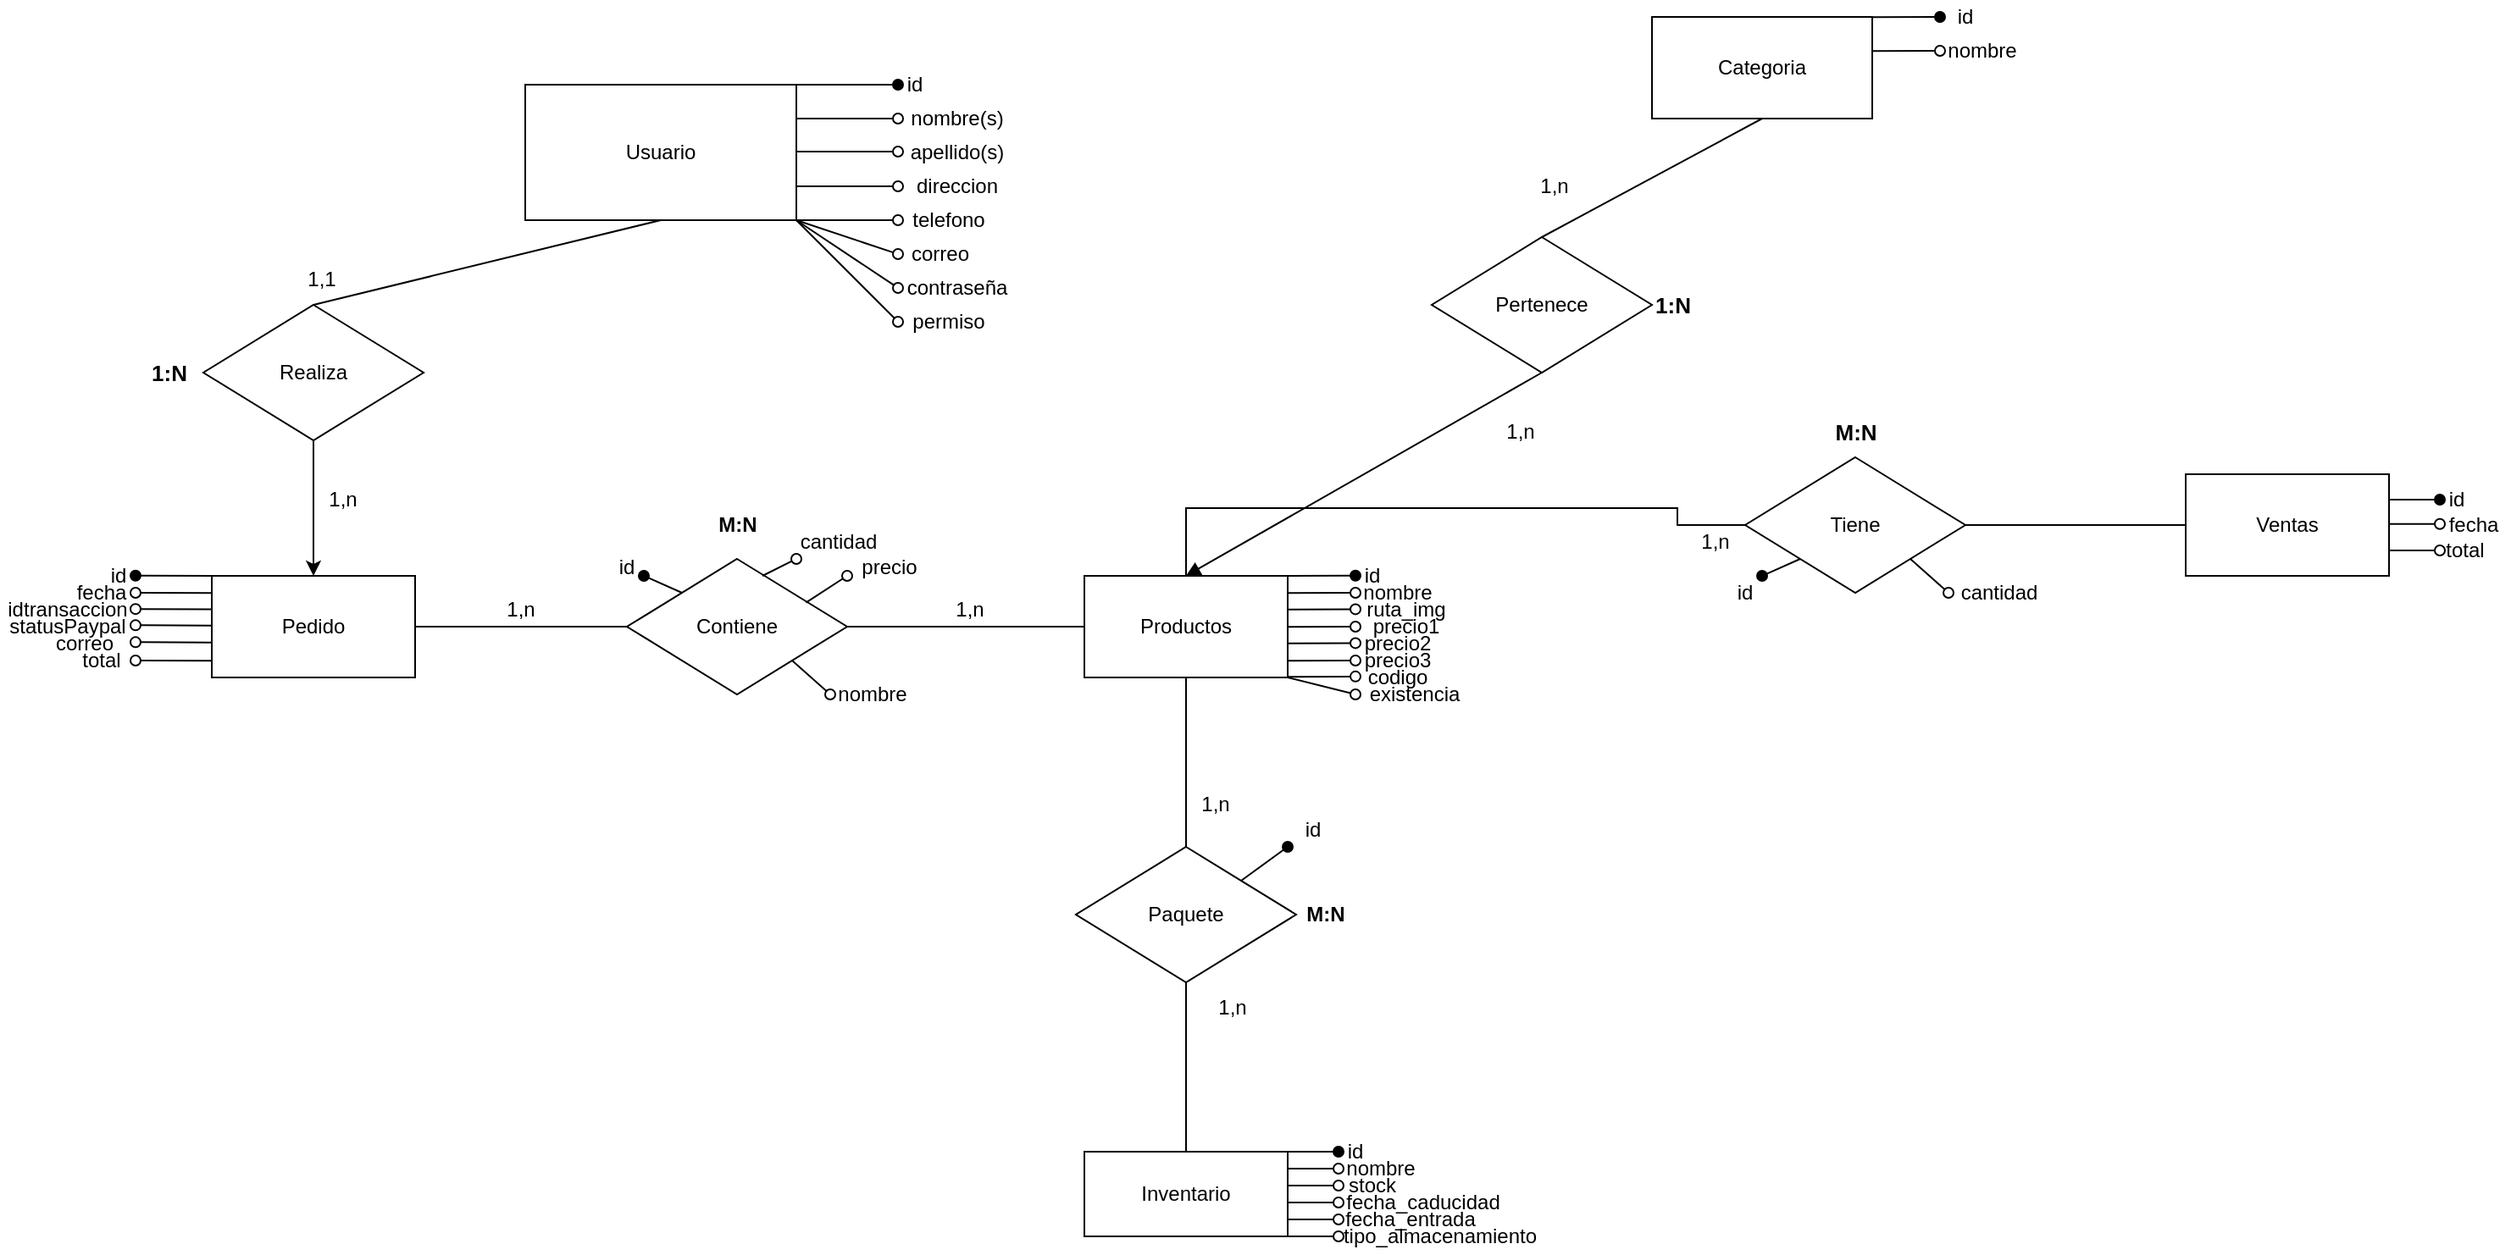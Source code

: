 <mxfile version="28.0.6">
  <diagram name="Page-1" id="q2z6MJXYa_UQ_8rIewh5">
    <mxGraphModel dx="727" dy="359" grid="1" gridSize="10" guides="1" tooltips="1" connect="1" arrows="1" fold="1" page="1" pageScale="1" pageWidth="850" pageHeight="1100" math="0" shadow="0">
      <root>
        <mxCell id="0" />
        <mxCell id="1" parent="0" />
        <mxCell id="UGpgBa6ZrkNbVxkZz9o0-1" style="rounded=0;orthogonalLoop=1;jettySize=auto;html=1;exitX=1;exitY=0;exitDx=0;exitDy=0;endArrow=oval;endFill=1;" edge="1" parent="1">
          <mxGeometry relative="1" as="geometry">
            <mxPoint x="560" y="90" as="targetPoint" />
            <mxPoint x="500" y="90" as="sourcePoint" />
          </mxGeometry>
        </mxCell>
        <mxCell id="UGpgBa6ZrkNbVxkZz9o0-2" style="rounded=0;orthogonalLoop=1;jettySize=auto;html=1;exitX=1;exitY=0;exitDx=0;exitDy=0;endArrow=oval;endFill=0;" edge="1" parent="1">
          <mxGeometry relative="1" as="geometry">
            <mxPoint x="560" y="110" as="targetPoint" />
            <mxPoint x="500" y="110" as="sourcePoint" />
          </mxGeometry>
        </mxCell>
        <mxCell id="UGpgBa6ZrkNbVxkZz9o0-3" style="rounded=0;orthogonalLoop=1;jettySize=auto;html=1;exitX=1;exitY=0;exitDx=0;exitDy=0;endArrow=oval;endFill=0;" edge="1" parent="1">
          <mxGeometry relative="1" as="geometry">
            <mxPoint x="560" y="129.5" as="targetPoint" />
            <mxPoint x="500" y="129.5" as="sourcePoint" />
          </mxGeometry>
        </mxCell>
        <mxCell id="UGpgBa6ZrkNbVxkZz9o0-4" style="rounded=0;orthogonalLoop=1;jettySize=auto;html=1;exitX=1;exitY=0;exitDx=0;exitDy=0;endArrow=oval;endFill=0;" edge="1" parent="1">
          <mxGeometry relative="1" as="geometry">
            <mxPoint x="560" y="150" as="targetPoint" />
            <mxPoint x="500" y="150" as="sourcePoint" />
          </mxGeometry>
        </mxCell>
        <mxCell id="UGpgBa6ZrkNbVxkZz9o0-5" style="rounded=0;orthogonalLoop=1;jettySize=auto;html=1;exitX=1;exitY=0;exitDx=0;exitDy=0;endArrow=oval;endFill=0;" edge="1" parent="1">
          <mxGeometry relative="1" as="geometry">
            <mxPoint x="560" y="170" as="targetPoint" />
            <mxPoint x="500" y="170" as="sourcePoint" />
          </mxGeometry>
        </mxCell>
        <mxCell id="UGpgBa6ZrkNbVxkZz9o0-6" style="rounded=0;orthogonalLoop=1;jettySize=auto;html=1;endArrow=oval;endFill=0;" edge="1" parent="1">
          <mxGeometry relative="1" as="geometry">
            <mxPoint x="560" y="190" as="targetPoint" />
            <mxPoint x="500" y="170" as="sourcePoint" />
          </mxGeometry>
        </mxCell>
        <mxCell id="UGpgBa6ZrkNbVxkZz9o0-7" style="rounded=0;orthogonalLoop=1;jettySize=auto;html=1;exitX=1;exitY=1;exitDx=0;exitDy=0;endArrow=oval;endFill=0;" edge="1" parent="1">
          <mxGeometry relative="1" as="geometry">
            <mxPoint x="560" y="210" as="targetPoint" />
            <mxPoint x="500" y="170" as="sourcePoint" />
          </mxGeometry>
        </mxCell>
        <mxCell id="UGpgBa6ZrkNbVxkZz9o0-8" style="rounded=0;orthogonalLoop=1;jettySize=auto;html=1;exitX=1;exitY=1;exitDx=0;exitDy=0;endArrow=oval;endFill=0;" edge="1" parent="1">
          <mxGeometry relative="1" as="geometry">
            <mxPoint x="560" y="230" as="targetPoint" />
            <mxPoint x="500" y="170" as="sourcePoint" />
          </mxGeometry>
        </mxCell>
        <mxCell id="UGpgBa6ZrkNbVxkZz9o0-9" value="id" style="text;strokeColor=none;align=center;fillColor=none;html=1;verticalAlign=middle;whiteSpace=wrap;rounded=0;" vertex="1" parent="1">
          <mxGeometry x="560" y="80" width="20" height="20" as="geometry" />
        </mxCell>
        <mxCell id="UGpgBa6ZrkNbVxkZz9o0-10" value="nombre(s)" style="text;strokeColor=none;align=center;fillColor=none;html=1;verticalAlign=middle;whiteSpace=wrap;rounded=0;" vertex="1" parent="1">
          <mxGeometry x="560" y="100" width="70" height="20" as="geometry" />
        </mxCell>
        <mxCell id="UGpgBa6ZrkNbVxkZz9o0-11" value="apellido(s)" style="text;strokeColor=none;align=center;fillColor=none;html=1;verticalAlign=middle;whiteSpace=wrap;rounded=0;" vertex="1" parent="1">
          <mxGeometry x="560" y="120" width="70" height="20" as="geometry" />
        </mxCell>
        <mxCell id="UGpgBa6ZrkNbVxkZz9o0-12" value="direccion" style="text;strokeColor=none;align=center;fillColor=none;html=1;verticalAlign=middle;whiteSpace=wrap;rounded=0;" vertex="1" parent="1">
          <mxGeometry x="560" y="140" width="70" height="20" as="geometry" />
        </mxCell>
        <mxCell id="UGpgBa6ZrkNbVxkZz9o0-13" value="telefono" style="text;strokeColor=none;align=center;fillColor=none;html=1;verticalAlign=middle;whiteSpace=wrap;rounded=0;" vertex="1" parent="1">
          <mxGeometry x="560" y="160" width="60" height="20" as="geometry" />
        </mxCell>
        <mxCell id="UGpgBa6ZrkNbVxkZz9o0-14" value="correo" style="text;strokeColor=none;align=center;fillColor=none;html=1;verticalAlign=middle;whiteSpace=wrap;rounded=0;" vertex="1" parent="1">
          <mxGeometry x="560" y="180" width="50" height="20" as="geometry" />
        </mxCell>
        <mxCell id="UGpgBa6ZrkNbVxkZz9o0-15" value="contraseña" style="text;strokeColor=none;align=center;fillColor=none;html=1;verticalAlign=middle;whiteSpace=wrap;rounded=0;" vertex="1" parent="1">
          <mxGeometry x="560" y="200" width="70" height="20" as="geometry" />
        </mxCell>
        <mxCell id="UGpgBa6ZrkNbVxkZz9o0-16" value="permiso" style="text;strokeColor=none;align=center;fillColor=none;html=1;verticalAlign=middle;whiteSpace=wrap;rounded=0;" vertex="1" parent="1">
          <mxGeometry x="560" y="220" width="60" height="20" as="geometry" />
        </mxCell>
        <mxCell id="UGpgBa6ZrkNbVxkZz9o0-17" style="rounded=0;orthogonalLoop=1;jettySize=auto;html=1;exitX=0.5;exitY=1;exitDx=0;exitDy=0;endArrow=none;startFill=0;entryX=0.5;entryY=0;entryDx=0;entryDy=0;" edge="1" parent="1" source="UGpgBa6ZrkNbVxkZz9o0-18" target="UGpgBa6ZrkNbVxkZz9o0-20">
          <mxGeometry relative="1" as="geometry">
            <mxPoint x="240" y="220" as="targetPoint" />
          </mxGeometry>
        </mxCell>
        <mxCell id="UGpgBa6ZrkNbVxkZz9o0-18" value="Usuario" style="whiteSpace=wrap;html=1;" vertex="1" parent="1">
          <mxGeometry x="340" y="90" width="160" height="80" as="geometry" />
        </mxCell>
        <mxCell id="UGpgBa6ZrkNbVxkZz9o0-19" style="edgeStyle=orthogonalEdgeStyle;rounded=0;orthogonalLoop=1;jettySize=auto;html=1;exitX=0.5;exitY=1;exitDx=0;exitDy=0;entryX=0.5;entryY=0;entryDx=0;entryDy=0;" edge="1" parent="1" source="UGpgBa6ZrkNbVxkZz9o0-20" target="UGpgBa6ZrkNbVxkZz9o0-25">
          <mxGeometry relative="1" as="geometry">
            <mxPoint x="215.143" y="380" as="targetPoint" />
          </mxGeometry>
        </mxCell>
        <mxCell id="UGpgBa6ZrkNbVxkZz9o0-20" value="Realiza" style="rhombus;whiteSpace=wrap;html=1;" vertex="1" parent="1">
          <mxGeometry x="150" y="220" width="130" height="80" as="geometry" />
        </mxCell>
        <mxCell id="UGpgBa6ZrkNbVxkZz9o0-21" value="1,1" style="text;strokeColor=none;align=center;fillColor=none;html=1;verticalAlign=middle;whiteSpace=wrap;rounded=0;" vertex="1" parent="1">
          <mxGeometry x="190" y="190" width="60" height="30" as="geometry" />
        </mxCell>
        <mxCell id="UGpgBa6ZrkNbVxkZz9o0-22" value="1:N" style="text;strokeColor=none;align=center;fillColor=none;html=1;verticalAlign=middle;whiteSpace=wrap;rounded=0;fontStyle=1;fontSize=13;" vertex="1" parent="1">
          <mxGeometry x="100" y="245" width="60" height="30" as="geometry" />
        </mxCell>
        <mxCell id="UGpgBa6ZrkNbVxkZz9o0-23" style="rounded=0;orthogonalLoop=1;jettySize=auto;html=1;exitX=0;exitY=0;exitDx=0;exitDy=0;endArrow=oval;endFill=1;" edge="1" parent="1" source="UGpgBa6ZrkNbVxkZz9o0-25">
          <mxGeometry relative="1" as="geometry">
            <mxPoint x="110" y="379.857" as="targetPoint" />
          </mxGeometry>
        </mxCell>
        <mxCell id="UGpgBa6ZrkNbVxkZz9o0-24" style="edgeStyle=orthogonalEdgeStyle;rounded=0;orthogonalLoop=1;jettySize=auto;html=1;exitX=1;exitY=0.5;exitDx=0;exitDy=0;endArrow=none;startFill=0;entryX=0;entryY=0.5;entryDx=0;entryDy=0;" edge="1" parent="1" source="UGpgBa6ZrkNbVxkZz9o0-25" target="UGpgBa6ZrkNbVxkZz9o0-36">
          <mxGeometry relative="1" as="geometry">
            <mxPoint x="400" y="410.143" as="targetPoint" />
          </mxGeometry>
        </mxCell>
        <mxCell id="UGpgBa6ZrkNbVxkZz9o0-25" value="Pedido" style="rounded=0;whiteSpace=wrap;html=1;" vertex="1" parent="1">
          <mxGeometry x="155" y="380" width="120" height="60" as="geometry" />
        </mxCell>
        <mxCell id="UGpgBa6ZrkNbVxkZz9o0-27" style="rounded=0;orthogonalLoop=1;jettySize=auto;html=1;exitX=0;exitY=0;exitDx=0;exitDy=0;endArrow=oval;endFill=0;" edge="1" parent="1">
          <mxGeometry relative="1" as="geometry">
            <mxPoint x="110" y="399.58" as="targetPoint" />
            <mxPoint x="155" y="399.723" as="sourcePoint" />
          </mxGeometry>
        </mxCell>
        <mxCell id="UGpgBa6ZrkNbVxkZz9o0-28" style="rounded=0;orthogonalLoop=1;jettySize=auto;html=1;exitX=0;exitY=0;exitDx=0;exitDy=0;endArrow=oval;endFill=0;" edge="1" parent="1">
          <mxGeometry relative="1" as="geometry">
            <mxPoint x="110" y="409.17" as="targetPoint" />
            <mxPoint x="155" y="409.313" as="sourcePoint" />
          </mxGeometry>
        </mxCell>
        <mxCell id="UGpgBa6ZrkNbVxkZz9o0-29" value="id" style="text;strokeColor=none;align=center;fillColor=none;html=1;verticalAlign=middle;whiteSpace=wrap;rounded=0;" vertex="1" parent="1">
          <mxGeometry x="90" y="370" width="20" height="20" as="geometry" />
        </mxCell>
        <mxCell id="UGpgBa6ZrkNbVxkZz9o0-30" value="fecha" style="text;strokeColor=none;align=center;fillColor=none;html=1;verticalAlign=middle;whiteSpace=wrap;rounded=0;" vertex="1" parent="1">
          <mxGeometry x="70" y="380" width="40" height="20" as="geometry" />
        </mxCell>
        <mxCell id="UGpgBa6ZrkNbVxkZz9o0-31" value="idtransaccion" style="text;strokeColor=none;align=center;fillColor=none;html=1;verticalAlign=middle;whiteSpace=wrap;rounded=0;" vertex="1" parent="1">
          <mxGeometry x="30" y="390" width="80" height="20" as="geometry" />
        </mxCell>
        <mxCell id="UGpgBa6ZrkNbVxkZz9o0-32" value="statusPaypal" style="text;strokeColor=none;align=center;fillColor=none;html=1;verticalAlign=middle;whiteSpace=wrap;rounded=0;" vertex="1" parent="1">
          <mxGeometry x="60" y="400" width="20" height="20" as="geometry" />
        </mxCell>
        <mxCell id="UGpgBa6ZrkNbVxkZz9o0-33" value="1,n" style="text;strokeColor=none;align=center;fillColor=none;html=1;verticalAlign=middle;whiteSpace=wrap;rounded=0;" vertex="1" parent="1">
          <mxGeometry x="215" y="320" width="35" height="30" as="geometry" />
        </mxCell>
        <mxCell id="UGpgBa6ZrkNbVxkZz9o0-34" style="rounded=0;orthogonalLoop=1;jettySize=auto;html=1;exitX=0;exitY=0;exitDx=0;exitDy=0;endArrow=oval;endFill=1;" edge="1" parent="1" source="UGpgBa6ZrkNbVxkZz9o0-36">
          <mxGeometry relative="1" as="geometry">
            <mxPoint x="410" y="380" as="targetPoint" />
          </mxGeometry>
        </mxCell>
        <mxCell id="UGpgBa6ZrkNbVxkZz9o0-35" style="edgeStyle=orthogonalEdgeStyle;rounded=0;orthogonalLoop=1;jettySize=auto;html=1;exitX=1;exitY=0.5;exitDx=0;exitDy=0;endArrow=none;startFill=0;entryX=0;entryY=0.5;entryDx=0;entryDy=0;" edge="1" parent="1" source="UGpgBa6ZrkNbVxkZz9o0-36" target="UGpgBa6ZrkNbVxkZz9o0-46">
          <mxGeometry relative="1" as="geometry">
            <mxPoint x="660" y="410.143" as="targetPoint" />
          </mxGeometry>
        </mxCell>
        <mxCell id="UGpgBa6ZrkNbVxkZz9o0-99" style="rounded=0;orthogonalLoop=1;jettySize=auto;html=1;exitX=1;exitY=1;exitDx=0;exitDy=0;endArrow=oval;endFill=0;" edge="1" parent="1" source="UGpgBa6ZrkNbVxkZz9o0-36">
          <mxGeometry relative="1" as="geometry">
            <mxPoint x="520" y="450" as="targetPoint" />
          </mxGeometry>
        </mxCell>
        <mxCell id="UGpgBa6ZrkNbVxkZz9o0-36" value="Contiene" style="rhombus;whiteSpace=wrap;html=1;" vertex="1" parent="1">
          <mxGeometry x="400" y="370" width="130" height="80" as="geometry" />
        </mxCell>
        <mxCell id="UGpgBa6ZrkNbVxkZz9o0-37" value="1,n" style="text;strokeColor=none;align=center;fillColor=none;html=1;verticalAlign=middle;whiteSpace=wrap;rounded=0;" vertex="1" parent="1">
          <mxGeometry x="320" y="385" width="35" height="30" as="geometry" />
        </mxCell>
        <mxCell id="UGpgBa6ZrkNbVxkZz9o0-38" value="id" style="text;strokeColor=none;align=center;fillColor=none;html=1;verticalAlign=middle;whiteSpace=wrap;rounded=0;" vertex="1" parent="1">
          <mxGeometry x="390" y="365" width="20" height="20" as="geometry" />
        </mxCell>
        <mxCell id="UGpgBa6ZrkNbVxkZz9o0-39" value="" style="endArrow=oval;startArrow=none;html=1;rounded=0;startFill=0;endFill=0;" edge="1" parent="1">
          <mxGeometry width="50" height="50" relative="1" as="geometry">
            <mxPoint x="480.003" y="379.997" as="sourcePoint" />
            <mxPoint x="500" y="370" as="targetPoint" />
          </mxGeometry>
        </mxCell>
        <mxCell id="UGpgBa6ZrkNbVxkZz9o0-40" value="cantidad" style="text;strokeColor=none;align=center;fillColor=none;html=1;verticalAlign=middle;whiteSpace=wrap;rounded=0;" vertex="1" parent="1">
          <mxGeometry x="500" y="350" width="50" height="20" as="geometry" />
        </mxCell>
        <mxCell id="UGpgBa6ZrkNbVxkZz9o0-41" value="" style="endArrow=oval;html=1;rounded=0;endFill=0;exitX=0.813;exitY=0.323;exitDx=0;exitDy=0;exitPerimeter=0;" edge="1" parent="1" source="UGpgBa6ZrkNbVxkZz9o0-36">
          <mxGeometry width="50" height="50" relative="1" as="geometry">
            <mxPoint x="510" y="390" as="sourcePoint" />
            <mxPoint x="530" y="380" as="targetPoint" />
          </mxGeometry>
        </mxCell>
        <mxCell id="UGpgBa6ZrkNbVxkZz9o0-42" value="precio" style="text;strokeColor=none;align=center;fillColor=none;html=1;verticalAlign=middle;whiteSpace=wrap;rounded=0;" vertex="1" parent="1">
          <mxGeometry x="530" y="365" width="50" height="20" as="geometry" />
        </mxCell>
        <mxCell id="UGpgBa6ZrkNbVxkZz9o0-43" style="rounded=0;orthogonalLoop=1;jettySize=auto;html=1;exitX=1;exitY=0;exitDx=0;exitDy=0;endArrow=oval;endFill=1;" edge="1" parent="1" source="UGpgBa6ZrkNbVxkZz9o0-46">
          <mxGeometry relative="1" as="geometry">
            <mxPoint x="830" y="379.857" as="targetPoint" />
          </mxGeometry>
        </mxCell>
        <mxCell id="UGpgBa6ZrkNbVxkZz9o0-44" style="rounded=0;orthogonalLoop=1;jettySize=auto;html=1;exitX=0.5;exitY=0;exitDx=0;exitDy=0;startArrow=block;startFill=1;endArrow=none;entryX=0.5;entryY=1;entryDx=0;entryDy=0;" edge="1" parent="1" source="UGpgBa6ZrkNbVxkZz9o0-46" target="UGpgBa6ZrkNbVxkZz9o0-57">
          <mxGeometry relative="1" as="geometry">
            <mxPoint x="920" y="270" as="targetPoint" />
          </mxGeometry>
        </mxCell>
        <mxCell id="UGpgBa6ZrkNbVxkZz9o0-45" style="edgeStyle=orthogonalEdgeStyle;rounded=0;orthogonalLoop=1;jettySize=auto;html=1;exitX=0.5;exitY=1;exitDx=0;exitDy=0;entryX=0.5;entryY=0;entryDx=0;entryDy=0;endArrow=none;startFill=0;" edge="1" parent="1" source="UGpgBa6ZrkNbVxkZz9o0-46" target="UGpgBa6ZrkNbVxkZz9o0-68">
          <mxGeometry relative="1" as="geometry">
            <mxPoint x="730" y="530" as="targetPoint" />
          </mxGeometry>
        </mxCell>
        <mxCell id="UGpgBa6ZrkNbVxkZz9o0-109" style="edgeStyle=orthogonalEdgeStyle;rounded=0;orthogonalLoop=1;jettySize=auto;html=1;exitX=0.5;exitY=0;exitDx=0;exitDy=0;endArrow=none;endFill=0;entryX=0;entryY=0.5;entryDx=0;entryDy=0;" edge="1" parent="1" source="UGpgBa6ZrkNbVxkZz9o0-46" target="UGpgBa6ZrkNbVxkZz9o0-110">
          <mxGeometry relative="1" as="geometry">
            <mxPoint x="1050" y="350" as="targetPoint" />
            <Array as="points">
              <mxPoint x="730" y="340" />
              <mxPoint x="1020" y="340" />
              <mxPoint x="1020" y="350" />
            </Array>
          </mxGeometry>
        </mxCell>
        <mxCell id="UGpgBa6ZrkNbVxkZz9o0-46" value="Productos" style="rounded=0;whiteSpace=wrap;html=1;" vertex="1" parent="1">
          <mxGeometry x="670" y="380" width="120" height="60" as="geometry" />
        </mxCell>
        <mxCell id="UGpgBa6ZrkNbVxkZz9o0-47" value="id" style="text;strokeColor=none;align=center;fillColor=none;html=1;verticalAlign=middle;whiteSpace=wrap;rounded=0;" vertex="1" parent="1">
          <mxGeometry x="830" y="370" width="20" height="20" as="geometry" />
        </mxCell>
        <mxCell id="UGpgBa6ZrkNbVxkZz9o0-48" style="rounded=0;orthogonalLoop=1;jettySize=auto;html=1;exitX=1;exitY=0;exitDx=0;exitDy=0;endArrow=oval;endFill=0;" edge="1" parent="1">
          <mxGeometry relative="1" as="geometry">
            <mxPoint x="830" y="390" as="targetPoint" />
            <mxPoint x="790" y="390.143" as="sourcePoint" />
          </mxGeometry>
        </mxCell>
        <mxCell id="UGpgBa6ZrkNbVxkZz9o0-49" style="rounded=0;orthogonalLoop=1;jettySize=auto;html=1;exitX=1;exitY=0;exitDx=0;exitDy=0;endArrow=oval;endFill=0;" edge="1" parent="1">
          <mxGeometry relative="1" as="geometry">
            <mxPoint x="830" y="399.71" as="targetPoint" />
            <mxPoint x="790" y="399.853" as="sourcePoint" />
          </mxGeometry>
        </mxCell>
        <mxCell id="UGpgBa6ZrkNbVxkZz9o0-50" style="rounded=0;orthogonalLoop=1;jettySize=auto;html=1;exitX=1;exitY=0;exitDx=0;exitDy=0;endArrow=oval;endFill=0;" edge="1" parent="1">
          <mxGeometry relative="1" as="geometry">
            <mxPoint x="830" y="410" as="targetPoint" />
            <mxPoint x="790" y="410.143" as="sourcePoint" />
          </mxGeometry>
        </mxCell>
        <mxCell id="UGpgBa6ZrkNbVxkZz9o0-51" style="rounded=0;orthogonalLoop=1;jettySize=auto;html=1;exitX=1;exitY=0;exitDx=0;exitDy=0;endArrow=oval;endFill=0;" edge="1" parent="1">
          <mxGeometry relative="1" as="geometry">
            <mxPoint x="830" y="419.71" as="targetPoint" />
            <mxPoint x="790" y="419.853" as="sourcePoint" />
          </mxGeometry>
        </mxCell>
        <mxCell id="UGpgBa6ZrkNbVxkZz9o0-52" value="nombre" style="text;strokeColor=none;align=center;fillColor=none;html=1;verticalAlign=middle;whiteSpace=wrap;rounded=0;" vertex="1" parent="1">
          <mxGeometry x="830" y="380" width="50" height="20" as="geometry" />
        </mxCell>
        <mxCell id="UGpgBa6ZrkNbVxkZz9o0-53" value="ruta_img" style="text;strokeColor=none;align=center;fillColor=none;html=1;verticalAlign=middle;whiteSpace=wrap;rounded=0;" vertex="1" parent="1">
          <mxGeometry x="830" y="390" width="60" height="20" as="geometry" />
        </mxCell>
        <mxCell id="UGpgBa6ZrkNbVxkZz9o0-54" value="precio1" style="text;strokeColor=none;align=center;fillColor=none;html=1;verticalAlign=middle;whiteSpace=wrap;rounded=0;" vertex="1" parent="1">
          <mxGeometry x="840" y="400" width="40" height="20" as="geometry" />
        </mxCell>
        <mxCell id="UGpgBa6ZrkNbVxkZz9o0-55" value="precio2" style="text;strokeColor=none;align=center;fillColor=none;html=1;verticalAlign=middle;whiteSpace=wrap;rounded=0;" vertex="1" parent="1">
          <mxGeometry x="835" y="410" width="40" height="20" as="geometry" />
        </mxCell>
        <mxCell id="UGpgBa6ZrkNbVxkZz9o0-56" style="rounded=0;orthogonalLoop=1;jettySize=auto;html=1;exitX=0.5;exitY=0;exitDx=0;exitDy=0;endArrow=none;startFill=0;entryX=0.5;entryY=1;entryDx=0;entryDy=0;" edge="1" parent="1" source="UGpgBa6ZrkNbVxkZz9o0-57" target="UGpgBa6ZrkNbVxkZz9o0-62">
          <mxGeometry relative="1" as="geometry">
            <mxPoint x="1000" y="140" as="targetPoint" />
          </mxGeometry>
        </mxCell>
        <mxCell id="UGpgBa6ZrkNbVxkZz9o0-57" value="Pertenece" style="rhombus;whiteSpace=wrap;html=1;" vertex="1" parent="1">
          <mxGeometry x="875" y="180" width="130" height="80" as="geometry" />
        </mxCell>
        <mxCell id="UGpgBa6ZrkNbVxkZz9o0-58" value="1,n" style="text;strokeColor=none;align=center;fillColor=none;html=1;verticalAlign=middle;whiteSpace=wrap;rounded=0;" vertex="1" parent="1">
          <mxGeometry x="585" y="385" width="35" height="30" as="geometry" />
        </mxCell>
        <mxCell id="UGpgBa6ZrkNbVxkZz9o0-59" value="1,n" style="text;strokeColor=none;align=center;fillColor=none;html=1;verticalAlign=middle;whiteSpace=wrap;rounded=0;" vertex="1" parent="1">
          <mxGeometry x="910" y="280" width="35" height="30" as="geometry" />
        </mxCell>
        <mxCell id="UGpgBa6ZrkNbVxkZz9o0-60" value="1,n" style="text;strokeColor=none;align=center;fillColor=none;html=1;verticalAlign=middle;whiteSpace=wrap;rounded=0;" vertex="1" parent="1">
          <mxGeometry x="930" y="135" width="35" height="30" as="geometry" />
        </mxCell>
        <mxCell id="UGpgBa6ZrkNbVxkZz9o0-61" value="1:N" style="text;strokeColor=none;align=center;fillColor=none;html=1;verticalAlign=middle;whiteSpace=wrap;rounded=0;fontStyle=1;fontSize=13;" vertex="1" parent="1">
          <mxGeometry x="1005" y="205" width="25" height="30" as="geometry" />
        </mxCell>
        <mxCell id="UGpgBa6ZrkNbVxkZz9o0-62" value="Categoria" style="rounded=0;whiteSpace=wrap;html=1;" vertex="1" parent="1">
          <mxGeometry x="1005" y="50" width="130" height="60" as="geometry" />
        </mxCell>
        <mxCell id="UGpgBa6ZrkNbVxkZz9o0-63" style="rounded=0;orthogonalLoop=1;jettySize=auto;html=1;exitX=1;exitY=0;exitDx=0;exitDy=0;endArrow=oval;endFill=1;" edge="1" parent="1">
          <mxGeometry relative="1" as="geometry">
            <mxPoint x="1175" y="50" as="targetPoint" />
            <mxPoint x="1135" y="50.143" as="sourcePoint" />
          </mxGeometry>
        </mxCell>
        <mxCell id="UGpgBa6ZrkNbVxkZz9o0-64" style="rounded=0;orthogonalLoop=1;jettySize=auto;html=1;exitX=1;exitY=0;exitDx=0;exitDy=0;endArrow=oval;endFill=0;" edge="1" parent="1">
          <mxGeometry relative="1" as="geometry">
            <mxPoint x="1175" y="70" as="targetPoint" />
            <mxPoint x="1135" y="70.143" as="sourcePoint" />
          </mxGeometry>
        </mxCell>
        <mxCell id="UGpgBa6ZrkNbVxkZz9o0-65" value="id" style="text;strokeColor=none;align=center;fillColor=none;html=1;verticalAlign=middle;whiteSpace=wrap;rounded=0;" vertex="1" parent="1">
          <mxGeometry x="1180" y="40" width="20" height="20" as="geometry" />
        </mxCell>
        <mxCell id="UGpgBa6ZrkNbVxkZz9o0-66" value="nombre" style="text;strokeColor=none;align=center;fillColor=none;html=1;verticalAlign=middle;whiteSpace=wrap;rounded=0;" vertex="1" parent="1">
          <mxGeometry x="1180" y="60" width="40" height="20" as="geometry" />
        </mxCell>
        <mxCell id="UGpgBa6ZrkNbVxkZz9o0-67" style="rounded=0;orthogonalLoop=1;jettySize=auto;html=1;exitX=1;exitY=0;exitDx=0;exitDy=0;endArrow=oval;endFill=1;" edge="1" parent="1" source="UGpgBa6ZrkNbVxkZz9o0-68">
          <mxGeometry relative="1" as="geometry">
            <mxPoint x="790" y="540" as="targetPoint" />
          </mxGeometry>
        </mxCell>
        <mxCell id="UGpgBa6ZrkNbVxkZz9o0-68" value="Paquete" style="rhombus;whiteSpace=wrap;html=1;" vertex="1" parent="1">
          <mxGeometry x="665" y="540" width="130" height="80" as="geometry" />
        </mxCell>
        <mxCell id="UGpgBa6ZrkNbVxkZz9o0-69" style="edgeStyle=orthogonalEdgeStyle;rounded=0;orthogonalLoop=1;jettySize=auto;html=1;entryX=0.5;entryY=1;entryDx=0;entryDy=0;endArrow=none;startFill=0;" edge="1" parent="1" source="UGpgBa6ZrkNbVxkZz9o0-71" target="UGpgBa6ZrkNbVxkZz9o0-68">
          <mxGeometry relative="1" as="geometry" />
        </mxCell>
        <mxCell id="UGpgBa6ZrkNbVxkZz9o0-70" style="rounded=0;orthogonalLoop=1;jettySize=auto;html=1;exitX=1;exitY=0;exitDx=0;exitDy=0;endArrow=oval;endFill=1;" edge="1" parent="1" source="UGpgBa6ZrkNbVxkZz9o0-71">
          <mxGeometry relative="1" as="geometry">
            <mxPoint x="820" y="720" as="targetPoint" />
          </mxGeometry>
        </mxCell>
        <mxCell id="UGpgBa6ZrkNbVxkZz9o0-71" value="Inventario" style="rounded=0;whiteSpace=wrap;html=1;" vertex="1" parent="1">
          <mxGeometry x="670" y="720" width="120" height="50" as="geometry" />
        </mxCell>
        <mxCell id="UGpgBa6ZrkNbVxkZz9o0-72" value="id" style="text;strokeColor=none;align=center;fillColor=none;html=1;verticalAlign=middle;whiteSpace=wrap;rounded=0;" vertex="1" parent="1">
          <mxGeometry x="795" y="520" width="20" height="20" as="geometry" />
        </mxCell>
        <mxCell id="UGpgBa6ZrkNbVxkZz9o0-73" value="1,n" style="text;strokeColor=none;align=center;fillColor=none;html=1;verticalAlign=middle;whiteSpace=wrap;rounded=0;" vertex="1" parent="1">
          <mxGeometry x="730" y="500" width="35" height="30" as="geometry" />
        </mxCell>
        <mxCell id="UGpgBa6ZrkNbVxkZz9o0-74" value="1,n" style="text;strokeColor=none;align=center;fillColor=none;html=1;verticalAlign=middle;whiteSpace=wrap;rounded=0;" vertex="1" parent="1">
          <mxGeometry x="740" y="620" width="35" height="30" as="geometry" />
        </mxCell>
        <mxCell id="UGpgBa6ZrkNbVxkZz9o0-75" value="M:N" style="text;strokeColor=none;align=center;fillColor=none;html=1;verticalAlign=middle;whiteSpace=wrap;rounded=0;fontStyle=1" vertex="1" parent="1">
          <mxGeometry x="800" y="565" width="25" height="30" as="geometry" />
        </mxCell>
        <mxCell id="UGpgBa6ZrkNbVxkZz9o0-76" value="M:N" style="text;strokeColor=none;align=center;fillColor=none;html=1;verticalAlign=middle;whiteSpace=wrap;rounded=0;fontStyle=1" vertex="1" parent="1">
          <mxGeometry x="453" y="335" width="25" height="30" as="geometry" />
        </mxCell>
        <mxCell id="UGpgBa6ZrkNbVxkZz9o0-77" style="rounded=0;orthogonalLoop=1;jettySize=auto;html=1;exitX=1;exitY=0;exitDx=0;exitDy=0;endArrow=oval;endFill=0;" edge="1" parent="1">
          <mxGeometry relative="1" as="geometry">
            <mxPoint x="820" y="730" as="targetPoint" />
            <mxPoint x="790" y="730" as="sourcePoint" />
          </mxGeometry>
        </mxCell>
        <mxCell id="UGpgBa6ZrkNbVxkZz9o0-78" style="rounded=0;orthogonalLoop=1;jettySize=auto;html=1;exitX=1;exitY=0;exitDx=0;exitDy=0;endArrow=oval;endFill=0;" edge="1" parent="1">
          <mxGeometry relative="1" as="geometry">
            <mxPoint x="820" y="740" as="targetPoint" />
            <mxPoint x="790" y="740" as="sourcePoint" />
          </mxGeometry>
        </mxCell>
        <mxCell id="UGpgBa6ZrkNbVxkZz9o0-79" style="rounded=0;orthogonalLoop=1;jettySize=auto;html=1;exitX=1;exitY=0;exitDx=0;exitDy=0;endArrow=oval;endFill=0;" edge="1" parent="1">
          <mxGeometry relative="1" as="geometry">
            <mxPoint x="820" y="750" as="targetPoint" />
            <mxPoint x="790" y="750" as="sourcePoint" />
          </mxGeometry>
        </mxCell>
        <mxCell id="UGpgBa6ZrkNbVxkZz9o0-80" style="rounded=0;orthogonalLoop=1;jettySize=auto;html=1;exitX=1;exitY=0;exitDx=0;exitDy=0;endArrow=oval;endFill=0;" edge="1" parent="1">
          <mxGeometry relative="1" as="geometry">
            <mxPoint x="820" y="760" as="targetPoint" />
            <mxPoint x="790" y="760" as="sourcePoint" />
          </mxGeometry>
        </mxCell>
        <mxCell id="UGpgBa6ZrkNbVxkZz9o0-81" style="rounded=0;orthogonalLoop=1;jettySize=auto;html=1;exitX=1;exitY=0;exitDx=0;exitDy=0;endArrow=oval;endFill=0;" edge="1" parent="1">
          <mxGeometry relative="1" as="geometry">
            <mxPoint x="820" y="770" as="targetPoint" />
            <mxPoint x="790" y="770" as="sourcePoint" />
          </mxGeometry>
        </mxCell>
        <mxCell id="UGpgBa6ZrkNbVxkZz9o0-82" value="id" style="text;strokeColor=none;align=center;fillColor=none;html=1;verticalAlign=middle;whiteSpace=wrap;rounded=0;" vertex="1" parent="1">
          <mxGeometry x="820" y="710" width="20" height="20" as="geometry" />
        </mxCell>
        <mxCell id="UGpgBa6ZrkNbVxkZz9o0-83" value="nombre" style="text;strokeColor=none;align=center;fillColor=none;html=1;verticalAlign=middle;whiteSpace=wrap;rounded=0;" vertex="1" parent="1">
          <mxGeometry x="825" y="720" width="40" height="20" as="geometry" />
        </mxCell>
        <mxCell id="UGpgBa6ZrkNbVxkZz9o0-84" value="stock" style="text;strokeColor=none;align=center;fillColor=none;html=1;verticalAlign=middle;whiteSpace=wrap;rounded=0;" vertex="1" parent="1">
          <mxGeometry x="820" y="730" width="40" height="20" as="geometry" />
        </mxCell>
        <mxCell id="UGpgBa6ZrkNbVxkZz9o0-85" value="fecha_caducidad" style="text;strokeColor=none;align=center;fillColor=none;html=1;verticalAlign=middle;whiteSpace=wrap;rounded=0;" vertex="1" parent="1">
          <mxGeometry x="825" y="740" width="90" height="20" as="geometry" />
        </mxCell>
        <mxCell id="UGpgBa6ZrkNbVxkZz9o0-86" value="fecha_entrada" style="text;strokeColor=none;align=center;fillColor=none;html=1;verticalAlign=middle;whiteSpace=wrap;rounded=0;" vertex="1" parent="1">
          <mxGeometry x="825" y="750" width="75" height="20" as="geometry" />
        </mxCell>
        <mxCell id="UGpgBa6ZrkNbVxkZz9o0-87" value="tipo_almacenamiento" style="text;strokeColor=none;align=center;fillColor=none;html=1;verticalAlign=middle;whiteSpace=wrap;rounded=0;" vertex="1" parent="1">
          <mxGeometry x="820" y="760" width="120" height="20" as="geometry" />
        </mxCell>
        <mxCell id="UGpgBa6ZrkNbVxkZz9o0-92" style="rounded=0;orthogonalLoop=1;jettySize=auto;html=1;exitX=0;exitY=0;exitDx=0;exitDy=0;endArrow=oval;endFill=0;" edge="1" parent="1">
          <mxGeometry relative="1" as="geometry">
            <mxPoint x="110" y="419.17" as="targetPoint" />
            <mxPoint x="155" y="419.313" as="sourcePoint" />
          </mxGeometry>
        </mxCell>
        <mxCell id="UGpgBa6ZrkNbVxkZz9o0-93" value="correo" style="text;strokeColor=none;align=center;fillColor=none;html=1;verticalAlign=middle;whiteSpace=wrap;rounded=0;" vertex="1" parent="1">
          <mxGeometry x="60" y="410" width="40" height="20" as="geometry" />
        </mxCell>
        <mxCell id="UGpgBa6ZrkNbVxkZz9o0-94" style="rounded=0;orthogonalLoop=1;jettySize=auto;html=1;exitX=0;exitY=0;exitDx=0;exitDy=0;endArrow=oval;endFill=0;" edge="1" parent="1">
          <mxGeometry relative="1" as="geometry">
            <mxPoint x="110" y="430" as="targetPoint" />
            <mxPoint x="155" y="430.143" as="sourcePoint" />
          </mxGeometry>
        </mxCell>
        <mxCell id="UGpgBa6ZrkNbVxkZz9o0-95" value="total" style="text;strokeColor=none;align=center;fillColor=none;html=1;verticalAlign=middle;whiteSpace=wrap;rounded=0;" vertex="1" parent="1">
          <mxGeometry x="70" y="420" width="40" height="20" as="geometry" />
        </mxCell>
        <mxCell id="UGpgBa6ZrkNbVxkZz9o0-98" style="rounded=0;orthogonalLoop=1;jettySize=auto;html=1;exitX=1;exitY=1;exitDx=0;exitDy=0;" edge="1" parent="1" source="UGpgBa6ZrkNbVxkZz9o0-36" target="UGpgBa6ZrkNbVxkZz9o0-36">
          <mxGeometry relative="1" as="geometry" />
        </mxCell>
        <mxCell id="UGpgBa6ZrkNbVxkZz9o0-100" value="nombre" style="text;strokeColor=none;align=center;fillColor=none;html=1;verticalAlign=middle;whiteSpace=wrap;rounded=0;" vertex="1" parent="1">
          <mxGeometry x="520" y="440" width="50" height="20" as="geometry" />
        </mxCell>
        <mxCell id="UGpgBa6ZrkNbVxkZz9o0-101" style="rounded=0;orthogonalLoop=1;jettySize=auto;html=1;exitX=1;exitY=0;exitDx=0;exitDy=0;endArrow=oval;endFill=0;" edge="1" parent="1">
          <mxGeometry relative="1" as="geometry">
            <mxPoint x="830" y="430" as="targetPoint" />
            <mxPoint x="790" y="430.143" as="sourcePoint" />
          </mxGeometry>
        </mxCell>
        <mxCell id="UGpgBa6ZrkNbVxkZz9o0-102" value="precio3" style="text;strokeColor=none;align=center;fillColor=none;html=1;verticalAlign=middle;whiteSpace=wrap;rounded=0;" vertex="1" parent="1">
          <mxGeometry x="835" y="420" width="40" height="20" as="geometry" />
        </mxCell>
        <mxCell id="UGpgBa6ZrkNbVxkZz9o0-103" style="rounded=0;orthogonalLoop=1;jettySize=auto;html=1;exitX=1;exitY=0;exitDx=0;exitDy=0;endArrow=oval;endFill=0;" edge="1" parent="1">
          <mxGeometry relative="1" as="geometry">
            <mxPoint x="830" y="439.43" as="targetPoint" />
            <mxPoint x="790" y="439.573" as="sourcePoint" />
          </mxGeometry>
        </mxCell>
        <mxCell id="UGpgBa6ZrkNbVxkZz9o0-104" value="codigo" style="text;strokeColor=none;align=center;fillColor=none;html=1;verticalAlign=middle;whiteSpace=wrap;rounded=0;" vertex="1" parent="1">
          <mxGeometry x="830" y="430" width="50" height="20" as="geometry" />
        </mxCell>
        <mxCell id="UGpgBa6ZrkNbVxkZz9o0-105" style="rounded=0;orthogonalLoop=1;jettySize=auto;html=1;exitX=1;exitY=1;exitDx=0;exitDy=0;endArrow=oval;endFill=0;" edge="1" parent="1" source="UGpgBa6ZrkNbVxkZz9o0-46">
          <mxGeometry relative="1" as="geometry">
            <mxPoint x="830" y="450" as="targetPoint" />
            <mxPoint x="790" y="450.143" as="sourcePoint" />
          </mxGeometry>
        </mxCell>
        <mxCell id="UGpgBa6ZrkNbVxkZz9o0-108" value="existencia" style="text;strokeColor=none;align=center;fillColor=none;html=1;verticalAlign=middle;whiteSpace=wrap;rounded=0;" vertex="1" parent="1">
          <mxGeometry x="830" y="440" width="70" height="20" as="geometry" />
        </mxCell>
        <mxCell id="UGpgBa6ZrkNbVxkZz9o0-117" style="edgeStyle=orthogonalEdgeStyle;rounded=0;orthogonalLoop=1;jettySize=auto;html=1;exitX=1;exitY=0.5;exitDx=0;exitDy=0;endArrow=none;endFill=0;entryX=0;entryY=0.5;entryDx=0;entryDy=0;" edge="1" parent="1" source="UGpgBa6ZrkNbVxkZz9o0-110" target="UGpgBa6ZrkNbVxkZz9o0-118">
          <mxGeometry relative="1" as="geometry">
            <mxPoint x="1300" y="350" as="targetPoint" />
          </mxGeometry>
        </mxCell>
        <mxCell id="UGpgBa6ZrkNbVxkZz9o0-110" value="Tiene" style="rhombus;whiteSpace=wrap;html=1;" vertex="1" parent="1">
          <mxGeometry x="1060" y="310" width="130" height="80" as="geometry" />
        </mxCell>
        <mxCell id="UGpgBa6ZrkNbVxkZz9o0-111" style="rounded=0;orthogonalLoop=1;jettySize=auto;html=1;exitX=0;exitY=1;exitDx=0;exitDy=0;endArrow=oval;endFill=1;" edge="1" parent="1" source="UGpgBa6ZrkNbVxkZz9o0-110">
          <mxGeometry relative="1" as="geometry">
            <mxPoint x="1070" y="380" as="targetPoint" />
            <mxPoint x="1060" y="410.143" as="sourcePoint" />
          </mxGeometry>
        </mxCell>
        <mxCell id="UGpgBa6ZrkNbVxkZz9o0-112" value="id" style="text;strokeColor=none;align=center;fillColor=none;html=1;verticalAlign=middle;whiteSpace=wrap;rounded=0;" vertex="1" parent="1">
          <mxGeometry x="1050" y="380" width="20" height="20" as="geometry" />
        </mxCell>
        <mxCell id="UGpgBa6ZrkNbVxkZz9o0-113" style="rounded=0;orthogonalLoop=1;jettySize=auto;html=1;exitX=1;exitY=1;exitDx=0;exitDy=0;endArrow=oval;endFill=0;" edge="1" parent="1" source="UGpgBa6ZrkNbVxkZz9o0-110">
          <mxGeometry relative="1" as="geometry">
            <mxPoint x="1180" y="390" as="targetPoint" />
            <mxPoint x="1140" y="430.143" as="sourcePoint" />
          </mxGeometry>
        </mxCell>
        <mxCell id="UGpgBa6ZrkNbVxkZz9o0-114" value="cantidad" style="text;strokeColor=none;align=center;fillColor=none;html=1;verticalAlign=middle;whiteSpace=wrap;rounded=0;" vertex="1" parent="1">
          <mxGeometry x="1180" y="380" width="60" height="20" as="geometry" />
        </mxCell>
        <mxCell id="UGpgBa6ZrkNbVxkZz9o0-115" value="1,n" style="text;strokeColor=none;align=center;fillColor=none;html=1;verticalAlign=middle;whiteSpace=wrap;rounded=0;" vertex="1" parent="1">
          <mxGeometry x="1025" y="345" width="35" height="30" as="geometry" />
        </mxCell>
        <mxCell id="UGpgBa6ZrkNbVxkZz9o0-116" value="M:N" style="text;strokeColor=none;align=center;fillColor=none;html=1;verticalAlign=middle;whiteSpace=wrap;rounded=0;fontStyle=1;fontSize=13;" vertex="1" parent="1">
          <mxGeometry x="1112.5" y="280" width="25" height="30" as="geometry" />
        </mxCell>
        <mxCell id="UGpgBa6ZrkNbVxkZz9o0-119" style="edgeStyle=orthogonalEdgeStyle;rounded=0;orthogonalLoop=1;jettySize=auto;html=1;exitX=1;exitY=0.25;exitDx=0;exitDy=0;endArrow=oval;endFill=1;" edge="1" parent="1" source="UGpgBa6ZrkNbVxkZz9o0-118">
          <mxGeometry relative="1" as="geometry">
            <mxPoint x="1470" y="335.143" as="targetPoint" />
          </mxGeometry>
        </mxCell>
        <mxCell id="UGpgBa6ZrkNbVxkZz9o0-118" value="Ventas" style="rounded=0;whiteSpace=wrap;html=1;" vertex="1" parent="1">
          <mxGeometry x="1320" y="320" width="120" height="60" as="geometry" />
        </mxCell>
        <mxCell id="UGpgBa6ZrkNbVxkZz9o0-121" style="edgeStyle=orthogonalEdgeStyle;rounded=0;orthogonalLoop=1;jettySize=auto;html=1;exitX=1;exitY=0.25;exitDx=0;exitDy=0;endArrow=oval;endFill=0;" edge="1" parent="1">
          <mxGeometry relative="1" as="geometry">
            <mxPoint x="1470" y="349.573" as="targetPoint" />
            <mxPoint x="1440" y="349.43" as="sourcePoint" />
          </mxGeometry>
        </mxCell>
        <mxCell id="UGpgBa6ZrkNbVxkZz9o0-122" style="edgeStyle=orthogonalEdgeStyle;rounded=0;orthogonalLoop=1;jettySize=auto;html=1;exitX=1;exitY=0.25;exitDx=0;exitDy=0;endArrow=oval;endFill=0;" edge="1" parent="1">
          <mxGeometry relative="1" as="geometry">
            <mxPoint x="1470" y="365.143" as="targetPoint" />
            <mxPoint x="1440" y="365" as="sourcePoint" />
          </mxGeometry>
        </mxCell>
        <mxCell id="UGpgBa6ZrkNbVxkZz9o0-123" value="id" style="text;strokeColor=none;align=center;fillColor=none;html=1;verticalAlign=middle;whiteSpace=wrap;rounded=0;" vertex="1" parent="1">
          <mxGeometry x="1470" y="325" width="20" height="20" as="geometry" />
        </mxCell>
        <mxCell id="UGpgBa6ZrkNbVxkZz9o0-124" value="fecha" style="text;strokeColor=none;align=center;fillColor=none;html=1;verticalAlign=middle;whiteSpace=wrap;rounded=0;" vertex="1" parent="1">
          <mxGeometry x="1480" y="340" width="20" height="20" as="geometry" />
        </mxCell>
        <mxCell id="UGpgBa6ZrkNbVxkZz9o0-125" value="total" style="text;strokeColor=none;align=center;fillColor=none;html=1;verticalAlign=middle;whiteSpace=wrap;rounded=0;" vertex="1" parent="1">
          <mxGeometry x="1470" y="355" width="30" height="20" as="geometry" />
        </mxCell>
        <mxCell id="UGpgBa6ZrkNbVxkZz9o0-126" style="rounded=0;orthogonalLoop=1;jettySize=auto;html=1;exitX=0;exitY=0;exitDx=0;exitDy=0;endArrow=oval;endFill=0;" edge="1" parent="1">
          <mxGeometry relative="1" as="geometry">
            <mxPoint x="110" y="390" as="targetPoint" />
            <mxPoint x="155" y="390.143" as="sourcePoint" />
          </mxGeometry>
        </mxCell>
      </root>
    </mxGraphModel>
  </diagram>
</mxfile>
